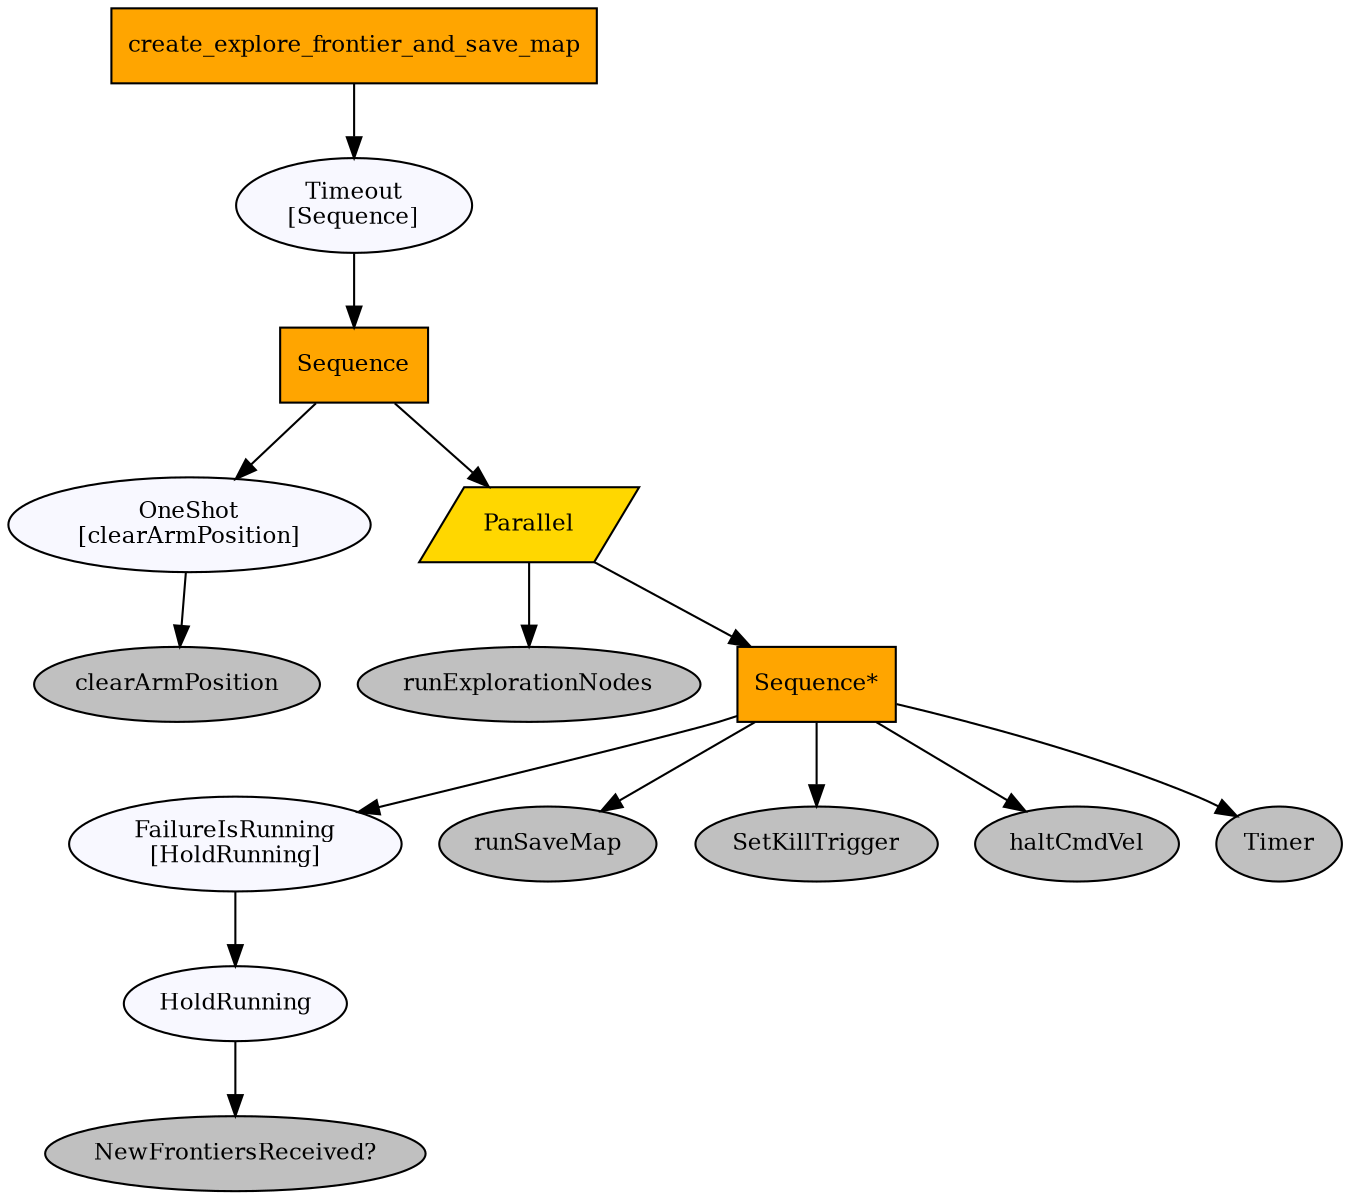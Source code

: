 digraph create_explore_frontier_and_save_map {
graph [fontname="times-roman"];
node [fontname="times-roman"];
edge [fontname="times-roman"];
create_explore_frontier_and_save_map [fillcolor=orange, fontcolor=black, fontsize=11, shape=box, style=filled];
"Timeout\n[Sequence]" [fillcolor=ghostwhite, fontcolor=black, fontsize=11, shape=ellipse, style=filled];
create_explore_frontier_and_save_map -> "Timeout\n[Sequence]";
Sequence [fillcolor=orange, fontcolor=black, fontsize=11, shape=box, style=filled];
"Timeout\n[Sequence]" -> Sequence;
"OneShot\n[clearArmPosition]" [fillcolor=ghostwhite, fontcolor=black, fontsize=11, shape=ellipse, style=filled];
Sequence -> "OneShot\n[clearArmPosition]";
clearArmPosition [fillcolor=gray, fontcolor=black, fontsize=11, shape=ellipse, style=filled];
"OneShot\n[clearArmPosition]" -> clearArmPosition;
Parallel [fillcolor=gold, fontcolor=black, fontsize=11, shape=parallelogram, style=filled];
Sequence -> Parallel;
runExplorationNodes [fillcolor=gray, fontcolor=black, fontsize=11, shape=ellipse, style=filled];
Parallel -> runExplorationNodes;
"Sequence*" [fillcolor=orange, fontcolor=black, fontsize=11, shape=box, style=filled];
Parallel -> "Sequence*";
"FailureIsRunning\n[HoldRunning]" [fillcolor=ghostwhite, fontcolor=black, fontsize=11, shape=ellipse, style=filled];
"Sequence*" -> "FailureIsRunning\n[HoldRunning]";
HoldRunning [fillcolor=ghostwhite, fontcolor=black, fontsize=11, shape=ellipse, style=filled];
"FailureIsRunning\n[HoldRunning]" -> HoldRunning;
"NewFrontiersReceived?" [fillcolor=gray, fontcolor=black, fontsize=11, shape=ellipse, style=filled];
HoldRunning -> "NewFrontiersReceived?";
runSaveMap [fillcolor=gray, fontcolor=black, fontsize=11, shape=ellipse, style=filled];
"Sequence*" -> runSaveMap;
SetKillTrigger [fillcolor=gray, fontcolor=black, fontsize=11, shape=ellipse, style=filled];
"Sequence*" -> SetKillTrigger;
haltCmdVel [fillcolor=gray, fontcolor=black, fontsize=11, shape=ellipse, style=filled];
"Sequence*" -> haltCmdVel;
Timer [fillcolor=gray, fontcolor=black, fontsize=11, shape=ellipse, style=filled];
"Sequence*" -> Timer;
}
